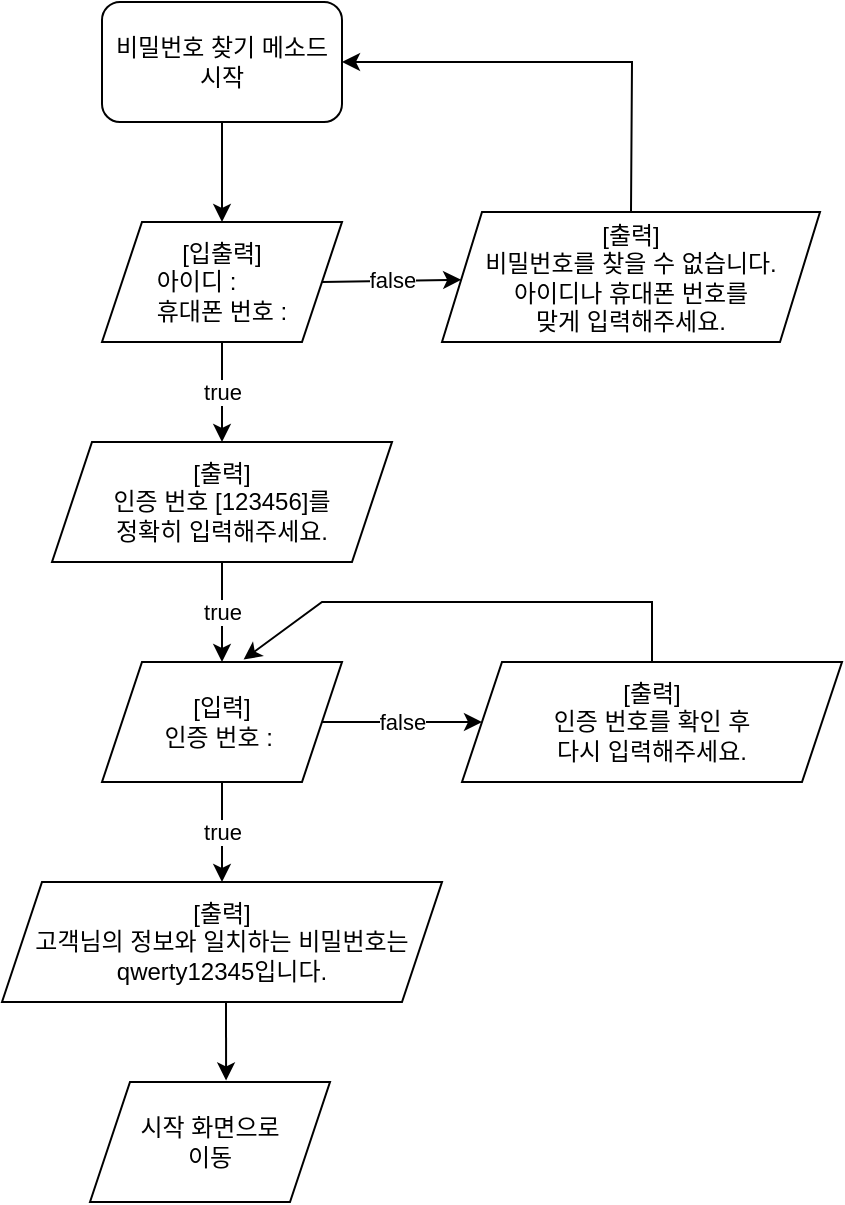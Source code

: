 <mxfile version="13.9.7" type="device"><diagram id="C5RBs43oDa-KdzZeNtuy" name="Page-1"><mxGraphModel dx="1038" dy="515" grid="1" gridSize="10" guides="1" tooltips="1" connect="1" arrows="1" fold="1" page="1" pageScale="1" pageWidth="827" pageHeight="1169" math="0" shadow="0"><root><mxCell id="WIyWlLk6GJQsqaUBKTNV-0"/><mxCell id="WIyWlLk6GJQsqaUBKTNV-1" parent="WIyWlLk6GJQsqaUBKTNV-0"/><mxCell id="iSvepM4yjroh1HmwXAL1-8" value="비밀번호 찾기 메소드&lt;br&gt;시작" style="rounded=1;whiteSpace=wrap;html=1;" vertex="1" parent="WIyWlLk6GJQsqaUBKTNV-1"><mxGeometry x="360" y="60" width="120" height="60" as="geometry"/></mxCell><mxCell id="iSvepM4yjroh1HmwXAL1-9" value="" style="endArrow=classic;html=1;exitX=0.5;exitY=1;exitDx=0;exitDy=0;entryX=0.5;entryY=0;entryDx=0;entryDy=0;" edge="1" parent="WIyWlLk6GJQsqaUBKTNV-1" source="iSvepM4yjroh1HmwXAL1-8" target="iSvepM4yjroh1HmwXAL1-10"><mxGeometry width="50" height="50" relative="1" as="geometry"><mxPoint x="400" y="110" as="sourcePoint"/><mxPoint x="420" y="160" as="targetPoint"/></mxGeometry></mxCell><mxCell id="iSvepM4yjroh1HmwXAL1-10" value="[입출력]&lt;br&gt;&lt;div style=&quot;text-align: left&quot;&gt;&lt;span&gt;아이디 :&lt;/span&gt;&lt;/div&gt;&lt;div style=&quot;text-align: left&quot;&gt;&lt;span&gt;휴대폰 번호 :&lt;/span&gt;&lt;/div&gt;" style="shape=parallelogram;perimeter=parallelogramPerimeter;whiteSpace=wrap;html=1;fixedSize=1;" vertex="1" parent="WIyWlLk6GJQsqaUBKTNV-1"><mxGeometry x="360" y="170" width="120" height="60" as="geometry"/></mxCell><mxCell id="iSvepM4yjroh1HmwXAL1-11" value="true" style="endArrow=classic;html=1;exitX=0.5;exitY=1;exitDx=0;exitDy=0;entryX=0.5;entryY=0;entryDx=0;entryDy=0;" edge="1" parent="WIyWlLk6GJQsqaUBKTNV-1" source="iSvepM4yjroh1HmwXAL1-10" target="iSvepM4yjroh1HmwXAL1-15"><mxGeometry width="50" height="50" relative="1" as="geometry"><mxPoint x="340" y="240" as="sourcePoint"/><mxPoint x="410" y="270" as="targetPoint"/></mxGeometry></mxCell><mxCell id="iSvepM4yjroh1HmwXAL1-12" value="false" style="endArrow=classic;html=1;exitX=1;exitY=0.5;exitDx=0;exitDy=0;" edge="1" parent="WIyWlLk6GJQsqaUBKTNV-1" source="iSvepM4yjroh1HmwXAL1-10" target="iSvepM4yjroh1HmwXAL1-14"><mxGeometry width="50" height="50" relative="1" as="geometry"><mxPoint x="430" y="240" as="sourcePoint"/><mxPoint x="520" y="170" as="targetPoint"/></mxGeometry></mxCell><mxCell id="iSvepM4yjroh1HmwXAL1-13" value="" style="endArrow=classic;html=1;rounded=0;entryX=1;entryY=0.5;entryDx=0;entryDy=0;exitX=0.5;exitY=0;exitDx=0;exitDy=0;" edge="1" parent="WIyWlLk6GJQsqaUBKTNV-1" source="iSvepM4yjroh1HmwXAL1-14" target="iSvepM4yjroh1HmwXAL1-8"><mxGeometry width="50" height="50" relative="1" as="geometry"><mxPoint x="625" y="130" as="sourcePoint"/><mxPoint x="490" y="140" as="targetPoint"/><Array as="points"><mxPoint x="625" y="90"/></Array></mxGeometry></mxCell><mxCell id="iSvepM4yjroh1HmwXAL1-14" value="[출력]&lt;br&gt;비밀번호를 찾을 수 없습니다.&lt;br&gt;아이디나 휴대폰 번호를 &lt;br&gt;맞게&amp;nbsp;입력해주세요." style="shape=parallelogram;perimeter=parallelogramPerimeter;whiteSpace=wrap;html=1;fixedSize=1;" vertex="1" parent="WIyWlLk6GJQsqaUBKTNV-1"><mxGeometry x="530" y="165" width="189" height="65" as="geometry"/></mxCell><mxCell id="iSvepM4yjroh1HmwXAL1-15" value="[출력]&lt;br&gt;인증 번호 [123456]를&lt;br&gt;정확히 입력해주세요." style="shape=parallelogram;perimeter=parallelogramPerimeter;whiteSpace=wrap;html=1;fixedSize=1;" vertex="1" parent="WIyWlLk6GJQsqaUBKTNV-1"><mxGeometry x="335" y="280" width="170" height="60" as="geometry"/></mxCell><mxCell id="iSvepM4yjroh1HmwXAL1-16" value="true" style="endArrow=classic;html=1;exitX=0.5;exitY=1;exitDx=0;exitDy=0;entryX=0.5;entryY=0;entryDx=0;entryDy=0;" edge="1" parent="WIyWlLk6GJQsqaUBKTNV-1" source="iSvepM4yjroh1HmwXAL1-15" target="iSvepM4yjroh1HmwXAL1-17"><mxGeometry width="50" height="50" relative="1" as="geometry"><mxPoint x="419.5" y="350" as="sourcePoint"/><mxPoint x="420" y="380" as="targetPoint"/></mxGeometry></mxCell><mxCell id="iSvepM4yjroh1HmwXAL1-17" value="[입력]&lt;br&gt;인증 번호 :&amp;nbsp;" style="shape=parallelogram;perimeter=parallelogramPerimeter;whiteSpace=wrap;html=1;fixedSize=1;" vertex="1" parent="WIyWlLk6GJQsqaUBKTNV-1"><mxGeometry x="360" y="390" width="120" height="60" as="geometry"/></mxCell><mxCell id="iSvepM4yjroh1HmwXAL1-18" value="false" style="endArrow=classic;html=1;exitX=1;exitY=0.5;exitDx=0;exitDy=0;entryX=0;entryY=0.5;entryDx=0;entryDy=0;" edge="1" parent="WIyWlLk6GJQsqaUBKTNV-1" source="iSvepM4yjroh1HmwXAL1-17" target="iSvepM4yjroh1HmwXAL1-19"><mxGeometry width="50" height="50" relative="1" as="geometry"><mxPoint x="490" y="420.56" as="sourcePoint"/><mxPoint x="520" y="419" as="targetPoint"/></mxGeometry></mxCell><mxCell id="iSvepM4yjroh1HmwXAL1-19" value="[출력]&lt;br&gt;인증 번호를 확인 후 &lt;br&gt;다시 입력해주세요." style="shape=parallelogram;perimeter=parallelogramPerimeter;whiteSpace=wrap;html=1;fixedSize=1;" vertex="1" parent="WIyWlLk6GJQsqaUBKTNV-1"><mxGeometry x="540" y="390" width="190" height="60" as="geometry"/></mxCell><mxCell id="iSvepM4yjroh1HmwXAL1-20" value="" style="endArrow=classic;html=1;exitX=0.5;exitY=0;exitDx=0;exitDy=0;rounded=0;entryX=0.59;entryY=-0.02;entryDx=0;entryDy=0;entryPerimeter=0;" edge="1" parent="WIyWlLk6GJQsqaUBKTNV-1" source="iSvepM4yjroh1HmwXAL1-19" target="iSvepM4yjroh1HmwXAL1-17"><mxGeometry width="50" height="50" relative="1" as="geometry"><mxPoint x="610" y="340" as="sourcePoint"/><mxPoint x="660" y="290" as="targetPoint"/><Array as="points"><mxPoint x="635" y="360"/><mxPoint x="470" y="360"/></Array></mxGeometry></mxCell><mxCell id="iSvepM4yjroh1HmwXAL1-21" value="true" style="endArrow=classic;html=1;entryX=0.5;entryY=0;entryDx=0;entryDy=0;exitX=0.5;exitY=1;exitDx=0;exitDy=0;" edge="1" parent="WIyWlLk6GJQsqaUBKTNV-1" source="iSvepM4yjroh1HmwXAL1-17" target="iSvepM4yjroh1HmwXAL1-22"><mxGeometry width="50" height="50" relative="1" as="geometry"><mxPoint x="412" y="451" as="sourcePoint"/><mxPoint x="420" y="500" as="targetPoint"/></mxGeometry></mxCell><mxCell id="iSvepM4yjroh1HmwXAL1-22" value="[출력]&lt;br&gt;고객님의 정보와 일치하는 비밀번호는 &lt;br&gt;qwerty12345입니다." style="shape=parallelogram;perimeter=parallelogramPerimeter;whiteSpace=wrap;html=1;fixedSize=1;" vertex="1" parent="WIyWlLk6GJQsqaUBKTNV-1"><mxGeometry x="310" y="500" width="220" height="60" as="geometry"/></mxCell><mxCell id="iSvepM4yjroh1HmwXAL1-23" value="" style="endArrow=classic;html=1;entryX=0.567;entryY=-0.013;entryDx=0;entryDy=0;entryPerimeter=0;" edge="1" parent="WIyWlLk6GJQsqaUBKTNV-1" target="iSvepM4yjroh1HmwXAL1-24"><mxGeometry width="50" height="50" relative="1" as="geometry"><mxPoint x="422" y="560" as="sourcePoint"/><mxPoint x="420" y="590" as="targetPoint"/></mxGeometry></mxCell><mxCell id="iSvepM4yjroh1HmwXAL1-24" value="시작 화면으로&lt;br&gt;이동" style="shape=parallelogram;perimeter=parallelogramPerimeter;whiteSpace=wrap;html=1;fixedSize=1;" vertex="1" parent="WIyWlLk6GJQsqaUBKTNV-1"><mxGeometry x="354" y="600" width="120" height="60" as="geometry"/></mxCell></root></mxGraphModel></diagram></mxfile>